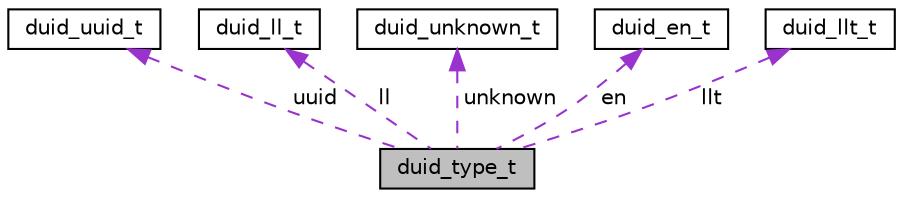 digraph "duid_type_t"
{
 // LATEX_PDF_SIZE
  bgcolor="transparent";
  edge [fontname="Helvetica",fontsize="10",labelfontname="Helvetica",labelfontsize="10"];
  node [fontname="Helvetica",fontsize="10",shape=record];
  Node1 [label="duid_type_t",height=0.2,width=0.4,color="black", fillcolor="grey75", style="filled", fontcolor="black",tooltip=" "];
  Node2 -> Node1 [dir="back",color="darkorchid3",fontsize="10",style="dashed",label=" uuid" ,fontname="Helvetica"];
  Node2 [label="duid_uuid_t",height=0.2,width=0.4,color="black",URL="$EvenstarDhcp_8h.html#structduid__uuid__t",tooltip=" "];
  Node3 -> Node1 [dir="back",color="darkorchid3",fontsize="10",style="dashed",label=" ll" ,fontname="Helvetica"];
  Node3 [label="duid_ll_t",height=0.2,width=0.4,color="black",URL="$EvenstarDhcp_8h.html#structduid__ll__t",tooltip=" "];
  Node4 -> Node1 [dir="back",color="darkorchid3",fontsize="10",style="dashed",label=" unknown" ,fontname="Helvetica"];
  Node4 [label="duid_unknown_t",height=0.2,width=0.4,color="black",URL="$EvenstarDhcp_8h.html#structduid__unknown__t",tooltip=" "];
  Node5 -> Node1 [dir="back",color="darkorchid3",fontsize="10",style="dashed",label=" en" ,fontname="Helvetica"];
  Node5 [label="duid_en_t",height=0.2,width=0.4,color="black",URL="$EvenstarDhcp_8h.html#structduid__en__t",tooltip=" "];
  Node6 -> Node1 [dir="back",color="darkorchid3",fontsize="10",style="dashed",label=" llt" ,fontname="Helvetica"];
  Node6 [label="duid_llt_t",height=0.2,width=0.4,color="black",URL="$EvenstarDhcp_8h.html#structduid__llt__t",tooltip=" "];
}
